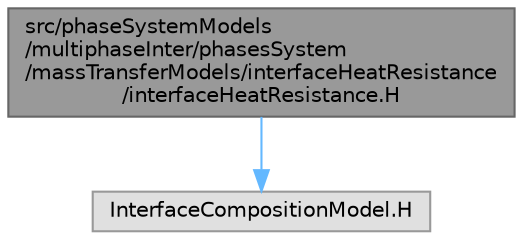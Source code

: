digraph "src/phaseSystemModels/multiphaseInter/phasesSystem/massTransferModels/interfaceHeatResistance/interfaceHeatResistance.H"
{
 // LATEX_PDF_SIZE
  bgcolor="transparent";
  edge [fontname=Helvetica,fontsize=10,labelfontname=Helvetica,labelfontsize=10];
  node [fontname=Helvetica,fontsize=10,shape=box,height=0.2,width=0.4];
  Node1 [id="Node000001",label="src/phaseSystemModels\l/multiphaseInter/phasesSystem\l/massTransferModels/interfaceHeatResistance\l/interfaceHeatResistance.H",height=0.2,width=0.4,color="gray40", fillcolor="grey60", style="filled", fontcolor="black",tooltip=" "];
  Node1 -> Node2 [id="edge1_Node000001_Node000002",color="steelblue1",style="solid",tooltip=" "];
  Node2 [id="Node000002",label="InterfaceCompositionModel.H",height=0.2,width=0.4,color="grey60", fillcolor="#E0E0E0", style="filled",tooltip=" "];
}
